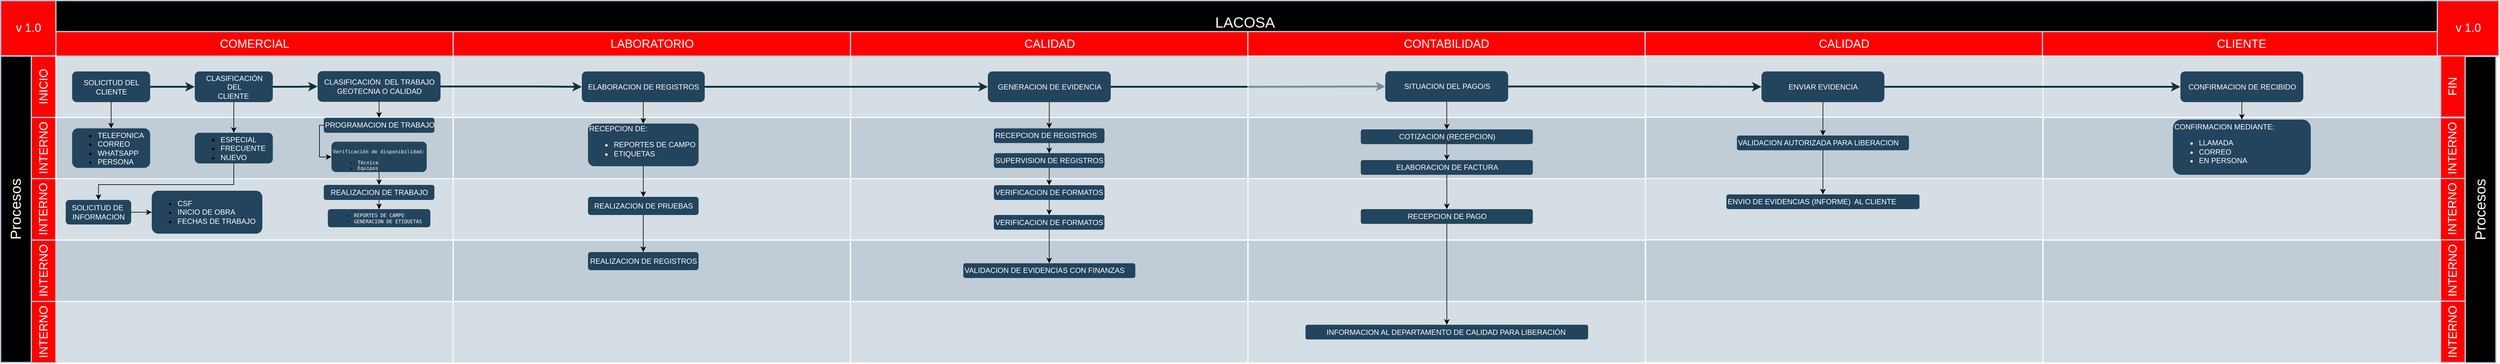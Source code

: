 <mxfile version="24.0.4" type="github">
  <diagram id="6a731a19-8d31-9384-78a2-239565b7b9f0" name="Page-1">
    <mxGraphModel dx="3187" dy="889" grid="1" gridSize="10" guides="1" tooltips="1" connect="1" arrows="1" fold="1" page="1" pageScale="1" pageWidth="1169" pageHeight="827" background="none" math="0" shadow="0">
      <root>
        <mxCell id="0" />
        <mxCell id="1" parent="0" />
        <mxCell id="82" value="" style="strokeColor=#FFFFFF;fillColor=#BAC8D3;fontSize=18;strokeWidth=2;fontFamily=Helvetica;html=1;opacity=60;" parent="1" vertex="1">
          <mxGeometry x="1537.333" y="930.5" width="647" height="100" as="geometry" />
        </mxCell>
        <mxCell id="56" value="LACOSA" style="strokeColor=#BAC8D3;fillColor=#000000;fontSize=24;strokeWidth=2;fontFamily=Helvetica;html=1;fontColor=#FFFFFF;fontStyle=0;spacingBottom=8;spacingRight=0;spacingLeft=83;" parent="1" vertex="1">
          <mxGeometry x="154" y="840" width="3966" height="80" as="geometry" />
        </mxCell>
        <mxCell id="57" value="Procesos" style="strokeColor=#BAC8D3;fillColor=#000000;fontSize=24;strokeWidth=2;horizontal=0;fontFamily=Helvetica;html=1;fontColor=#FFFFFF;fontStyle=0" parent="1" vertex="1">
          <mxGeometry x="154" y="930.5" width="50" height="499.5" as="geometry" />
        </mxCell>
        <mxCell id="58" value="INICIO" style="strokeColor=#BAC8D3;fillColor=#FF0000;fontSize=19;strokeWidth=2;horizontal=0;fontFamily=Helvetica;html=1;labelBackgroundColor=none;fontColor=#FFFFFF;" parent="1" vertex="1">
          <mxGeometry x="204" y="930.5" width="40" height="100" as="geometry" />
        </mxCell>
        <mxCell id="59" value="v 1.0" style="strokeColor=#BAC8D3;fillColor=#FF0000;fontSize=19;strokeWidth=2;fontFamily=Helvetica;html=1;labelBackgroundColor=none;fontColor=#FFFFFF;" parent="1" vertex="1">
          <mxGeometry x="154" y="840" width="90" height="90" as="geometry" />
        </mxCell>
        <mxCell id="60" value="INTERNO" style="strokeColor=#BAC8D3;fillColor=#FF0000;fontSize=19;strokeWidth=2;horizontal=0;fontFamily=Helvetica;html=1;labelBackgroundColor=none;fontColor=#FFFFFF;" parent="1" vertex="1">
          <mxGeometry x="204" y="1030.5" width="40" height="100" as="geometry" />
        </mxCell>
        <mxCell id="61" value="INTERNO" style="strokeColor=#BAC8D3;fillColor=#FF0000;fontSize=19;strokeWidth=2;horizontal=0;fontFamily=Helvetica;html=1;labelBackgroundColor=none;fontColor=#FFFFFF;" parent="1" vertex="1">
          <mxGeometry x="204" y="1130.25" width="40" height="100" as="geometry" />
        </mxCell>
        <mxCell id="68" value="" style="strokeColor=#FFFFFF;fillColor=#BAC8D3;fontSize=18;strokeWidth=2;fontFamily=Helvetica;html=1;opacity=60;" parent="1" vertex="1">
          <mxGeometry x="244" y="930.5" width="646.667" height="100" as="geometry" />
        </mxCell>
        <mxCell id="69" value="" style="strokeColor=#FFFFFF;fillColor=#BAC8D3;fontSize=18;strokeWidth=2;fontFamily=Helvetica;html=1;opacity=90;" parent="1" vertex="1">
          <mxGeometry x="244" y="1030.5" width="646.667" height="100" as="geometry" />
        </mxCell>
        <mxCell id="70" value="" style="strokeColor=#FFFFFF;fillColor=#BAC8D3;fontSize=18;strokeWidth=2;fontFamily=Helvetica;html=1;opacity=60;" parent="1" vertex="1">
          <mxGeometry x="244" y="1130.5" width="646.667" height="100" as="geometry" />
        </mxCell>
        <mxCell id="71" value="" style="strokeColor=#FFFFFF;fillColor=#BAC8D3;fontSize=18;strokeWidth=2;fontFamily=Helvetica;html=1;opacity=90;" parent="1" vertex="1">
          <mxGeometry x="244" y="1230.5" width="646.667" height="100" as="geometry" />
        </mxCell>
        <mxCell id="72" value="" style="strokeColor=#FFFFFF;fillColor=#BAC8D3;fontSize=18;strokeWidth=2;fontFamily=Helvetica;html=1;opacity=60;" parent="1" vertex="1">
          <mxGeometry x="244" y="1330.5" width="646.667" height="100" as="geometry" />
        </mxCell>
        <mxCell id="75" value="" style="strokeColor=#FFFFFF;fillColor=#BAC8D3;fontSize=18;strokeWidth=2;fontFamily=Helvetica;html=1;opacity=60;" parent="1" vertex="1">
          <mxGeometry x="890.667" y="930.5" width="647" height="100" as="geometry" />
        </mxCell>
        <mxCell id="76" value="" style="strokeColor=#FFFFFF;fillColor=#BAC8D3;fontSize=18;strokeWidth=2;fontFamily=Helvetica;html=1;opacity=90;" parent="1" vertex="1">
          <mxGeometry x="890.667" y="1030.5" width="646.667" height="100" as="geometry" />
        </mxCell>
        <mxCell id="77" value="" style="strokeColor=#FFFFFF;fillColor=#BAC8D3;fontSize=18;strokeWidth=2;fontFamily=Helvetica;html=1;opacity=60;" parent="1" vertex="1">
          <mxGeometry x="890.667" y="1130.5" width="646.667" height="100" as="geometry" />
        </mxCell>
        <mxCell id="78" value="" style="strokeColor=#FFFFFF;fillColor=#BAC8D3;fontSize=18;strokeWidth=2;fontFamily=Helvetica;html=1;opacity=90;" parent="1" vertex="1">
          <mxGeometry x="890.667" y="1230.5" width="646.667" height="100" as="geometry" />
        </mxCell>
        <mxCell id="79" value="" style="strokeColor=#FFFFFF;fillColor=#BAC8D3;fontSize=18;strokeWidth=2;fontFamily=Helvetica;html=1;opacity=60;" parent="1" vertex="1">
          <mxGeometry x="890.667" y="1330.5" width="646.667" height="100" as="geometry" />
        </mxCell>
        <mxCell id="89" style="edgeStyle=orthogonalEdgeStyle;rounded=1;jumpStyle=none;html=1;entryX=0;entryY=0.5;labelBackgroundColor=#ffffff;startArrow=none;startFill=0;endArrow=classic;jettySize=auto;orthogonalLoop=1;strokeColor=#0C343D;strokeWidth=3;fontFamily=Helvetica;fontSize=11;fontColor=#000000;" parent="1" source="69" edge="1">
          <mxGeometry relative="1" as="geometry">
            <Array as="points">
              <mxPoint x="549" y="1131" />
            </Array>
            <mxPoint x="524.395" y="1016" as="sourcePoint" />
            <mxPoint x="605.354" y="1130.5" as="targetPoint" />
          </mxGeometry>
        </mxCell>
        <mxCell id="XTJKwg85AFcShDBnjpuE-243" value="" style="edgeStyle=orthogonalEdgeStyle;rounded=0;orthogonalLoop=1;jettySize=auto;html=1;" edge="1" parent="1" source="90" target="XTJKwg85AFcShDBnjpuE-241">
          <mxGeometry relative="1" as="geometry" />
        </mxCell>
        <mxCell id="90" value="&lt;font color=&quot;#ffffff&quot;&gt;SOLICITUD DEL &lt;br&gt;CLIENTE&lt;/font&gt;" style="rounded=1;fillColor=#23445D;strokeColor=none;strokeWidth=2;fontFamily=Helvetica;html=1;gradientColor=none;" parent="1" vertex="1">
          <mxGeometry x="270.395" y="955.5" width="127" height="50" as="geometry" />
        </mxCell>
        <mxCell id="120" value="" style="edgeStyle=elbowEdgeStyle;elbow=horizontal;strokeWidth=3;strokeColor=#0C343D;fontFamily=Helvetica;html=1;exitX=1;exitY=0.5;exitDx=0;exitDy=0;entryX=0;entryY=0.5;entryDx=0;entryDy=0;" parent="1" source="XTJKwg85AFcShDBnjpuE-185" target="XTJKwg85AFcShDBnjpuE-186" edge="1">
          <mxGeometry x="6.449" y="830.5" width="131.973" height="100" as="geometry">
            <mxPoint x="1277.505" y="980.5" as="sourcePoint" />
            <mxPoint x="1680" y="981" as="targetPoint" />
          </mxGeometry>
        </mxCell>
        <mxCell id="140" value="C" style="group;fillColor=#FF0000;container=0;" parent="1" vertex="1" connectable="0">
          <mxGeometry x="244" y="890.5" width="646.667" height="40" as="geometry" />
        </mxCell>
        <mxCell id="XTJKwg85AFcShDBnjpuE-148" value="C" style="group;fillColor=#FF0000;" vertex="1" connectable="0" parent="1">
          <mxGeometry x="2184" y="890.5" width="646.667" height="40" as="geometry" />
        </mxCell>
        <mxCell id="XTJKwg85AFcShDBnjpuE-149" value="CONTABILIDAD" style="strokeColor=#BAC8D3;fillColor=#FF0000;fontSize=19;strokeWidth=2;fontFamily=Helvetica;html=1;labelBackgroundColor=none;fontColor=#FFFFFF;" vertex="1" parent="XTJKwg85AFcShDBnjpuE-148">
          <mxGeometry width="646.666" height="40" as="geometry" />
        </mxCell>
        <mxCell id="XTJKwg85AFcShDBnjpuE-150" value="CALIDAD" style="strokeColor=#BAC8D3;fillColor=#FF0000;fontSize=19;strokeWidth=2;fontFamily=Helvetica;html=1;labelBackgroundColor=none;fontColor=#FFFFFF;" vertex="1" parent="XTJKwg85AFcShDBnjpuE-148">
          <mxGeometry x="646.666" width="646.666" height="40" as="geometry" />
        </mxCell>
        <mxCell id="XTJKwg85AFcShDBnjpuE-151" value="CLIENTE" style="strokeColor=#BAC8D3;fillColor=#FF0000;fontSize=19;strokeWidth=2;fontFamily=Helvetica;html=1;labelBackgroundColor=none;fontColor=#FFFFFF;" vertex="1" parent="XTJKwg85AFcShDBnjpuE-148">
          <mxGeometry x="1293.331" width="646.667" height="40" as="geometry" />
        </mxCell>
        <mxCell id="XTJKwg85AFcShDBnjpuE-245" value="" style="edgeStyle=orthogonalEdgeStyle;rounded=0;orthogonalLoop=1;jettySize=auto;html=1;" edge="1" parent="1" source="XTJKwg85AFcShDBnjpuE-173" target="XTJKwg85AFcShDBnjpuE-242">
          <mxGeometry relative="1" as="geometry" />
        </mxCell>
        <mxCell id="XTJKwg85AFcShDBnjpuE-173" value="&lt;font color=&quot;#ffffff&quot;&gt;CLASIFICACIÓN&lt;br&gt;DEL&lt;br&gt;CLIENTE&amp;nbsp;&lt;/font&gt;" style="rounded=1;fillColor=#23445D;strokeColor=none;strokeWidth=2;fontFamily=Helvetica;html=1;gradientColor=none;" vertex="1" parent="1">
          <mxGeometry x="470.005" y="955.5" width="127" height="50" as="geometry" />
        </mxCell>
        <mxCell id="XTJKwg85AFcShDBnjpuE-251" value="" style="edgeStyle=orthogonalEdgeStyle;rounded=0;orthogonalLoop=1;jettySize=auto;html=1;" edge="1" parent="1" source="XTJKwg85AFcShDBnjpuE-174" target="XTJKwg85AFcShDBnjpuE-250">
          <mxGeometry relative="1" as="geometry" />
        </mxCell>
        <mxCell id="XTJKwg85AFcShDBnjpuE-174" value="&lt;font color=&quot;#ffffff&quot;&gt;CLASIFICACIÓN&amp;nbsp; DEL TRABAJO&lt;br&gt;GEOTECNIA O CALIDAD&lt;/font&gt;" style="rounded=1;fillColor=#23445D;strokeColor=none;strokeWidth=2;fontFamily=Helvetica;html=1;gradientColor=none;" vertex="1" parent="1">
          <mxGeometry x="670" y="955" width="200" height="50" as="geometry" />
        </mxCell>
        <mxCell id="XTJKwg85AFcShDBnjpuE-176" value="" style="edgeStyle=elbowEdgeStyle;elbow=horizontal;strokeWidth=3;strokeColor=#0C343D;fontFamily=Helvetica;html=1;entryX=0;entryY=0.5;entryDx=0;entryDy=0;exitX=1;exitY=0.5;exitDx=0;exitDy=0;" edge="1" parent="1" source="90" target="XTJKwg85AFcShDBnjpuE-173">
          <mxGeometry x="6.449" y="830.5" width="131.973" height="100" as="geometry">
            <mxPoint x="410" y="980" as="sourcePoint" />
            <mxPoint x="494.39" y="980" as="targetPoint" />
          </mxGeometry>
        </mxCell>
        <mxCell id="XTJKwg85AFcShDBnjpuE-178" value="" style="edgeStyle=elbowEdgeStyle;elbow=horizontal;strokeWidth=3;strokeColor=#0C343D;fontFamily=Helvetica;html=1;entryX=0;entryY=0.5;entryDx=0;entryDy=0;exitX=1;exitY=0.5;exitDx=0;exitDy=0;" edge="1" parent="1" source="XTJKwg85AFcShDBnjpuE-173" target="XTJKwg85AFcShDBnjpuE-174">
          <mxGeometry x="6.449" y="830.5" width="131.973" height="100" as="geometry">
            <mxPoint x="597" y="1005.5" as="sourcePoint" />
            <mxPoint x="670" y="1005.5" as="targetPoint" />
          </mxGeometry>
        </mxCell>
        <mxCell id="XTJKwg85AFcShDBnjpuE-184" value="" style="edgeStyle=elbowEdgeStyle;elbow=horizontal;strokeWidth=3;strokeColor=#0C343D;fontFamily=Helvetica;html=1;exitX=1;exitY=0.5;exitDx=0;exitDy=0;entryX=0;entryY=0.5;entryDx=0;entryDy=0;" edge="1" parent="1" source="XTJKwg85AFcShDBnjpuE-174" target="XTJKwg85AFcShDBnjpuE-185">
          <mxGeometry x="6.449" y="830.5" width="131.973" height="100" as="geometry">
            <mxPoint x="880.0" y="970" as="sourcePoint" />
            <mxPoint x="1070" y="980" as="targetPoint" />
            <Array as="points">
              <mxPoint x="1010" y="990" />
            </Array>
          </mxGeometry>
        </mxCell>
        <mxCell id="XTJKwg85AFcShDBnjpuE-271" value="" style="edgeStyle=orthogonalEdgeStyle;rounded=0;orthogonalLoop=1;jettySize=auto;html=1;" edge="1" parent="1" source="XTJKwg85AFcShDBnjpuE-185" target="XTJKwg85AFcShDBnjpuE-270">
          <mxGeometry relative="1" as="geometry" />
        </mxCell>
        <mxCell id="XTJKwg85AFcShDBnjpuE-185" value="&lt;font color=&quot;#ffffff&quot;&gt;ELABORACION DE REGISTROS&lt;/font&gt;" style="rounded=1;fillColor=#23445D;strokeColor=none;strokeWidth=2;fontFamily=Helvetica;html=1;gradientColor=none;" vertex="1" parent="1">
          <mxGeometry x="1100" y="955.5" width="200" height="50" as="geometry" />
        </mxCell>
        <mxCell id="83" value="" style="strokeColor=#FFFFFF;fillColor=#BAC8D3;fontSize=18;strokeWidth=2;fontFamily=Helvetica;html=1;opacity=90;" parent="1" vertex="1">
          <mxGeometry x="1537.333" y="1030.5" width="646.667" height="100" as="geometry" />
        </mxCell>
        <mxCell id="84" value="" style="strokeColor=#FFFFFF;fillColor=#BAC8D3;fontSize=18;strokeWidth=2;fontFamily=Helvetica;html=1;opacity=60;" parent="1" vertex="1">
          <mxGeometry x="1537.333" y="1130.5" width="646.667" height="100" as="geometry" />
        </mxCell>
        <mxCell id="85" value="" style="strokeColor=#FFFFFF;fillColor=#BAC8D3;fontSize=18;strokeWidth=2;fontFamily=Helvetica;html=1;opacity=90;" parent="1" vertex="1">
          <mxGeometry x="1537.333" y="1230.5" width="646.667" height="100" as="geometry" />
        </mxCell>
        <mxCell id="86" value="" style="strokeColor=#FFFFFF;fillColor=#BAC8D3;fontSize=18;strokeWidth=2;fontFamily=Helvetica;html=1;opacity=60;" parent="1" vertex="1">
          <mxGeometry x="1537.333" y="1330.5" width="646.667" height="100" as="geometry" />
        </mxCell>
        <mxCell id="121" value="" style="edgeStyle=elbowEdgeStyle;elbow=horizontal;strokeWidth=3;strokeColor=#0C343D;fontFamily=Helvetica;html=1;exitX=1;exitY=0.5;exitDx=0;exitDy=0;entryX=0;entryY=0.5;entryDx=0;entryDy=0;" parent="1" source="XTJKwg85AFcShDBnjpuE-186" target="XTJKwg85AFcShDBnjpuE-187" edge="1">
          <mxGeometry x="6.449" y="830.5" width="131.973" height="100" as="geometry">
            <mxPoint x="1916.999" y="980.5" as="sourcePoint" />
            <mxPoint x="2380.005" y="980" as="targetPoint" />
          </mxGeometry>
        </mxCell>
        <mxCell id="XTJKwg85AFcShDBnjpuE-277" value="" style="edgeStyle=orthogonalEdgeStyle;rounded=0;orthogonalLoop=1;jettySize=auto;html=1;" edge="1" parent="1" source="XTJKwg85AFcShDBnjpuE-186" target="XTJKwg85AFcShDBnjpuE-276">
          <mxGeometry relative="1" as="geometry" />
        </mxCell>
        <mxCell id="XTJKwg85AFcShDBnjpuE-186" value="&lt;font color=&quot;#ffffff&quot;&gt;GENERACION DE EVIDENCIA&lt;/font&gt;" style="rounded=1;fillColor=#23445D;strokeColor=none;strokeWidth=2;fontFamily=Helvetica;html=1;gradientColor=none;" vertex="1" parent="1">
          <mxGeometry x="1760.83" y="955.5" width="200" height="50" as="geometry" />
        </mxCell>
        <mxCell id="141" value="COMERCIAL" style="strokeColor=#BAC8D3;fillColor=#FF0000;fontSize=19;strokeWidth=2;fontFamily=Helvetica;html=1;labelBackgroundColor=none;fontColor=#FFFFFF;" parent="1" vertex="1">
          <mxGeometry x="244" y="890.5" width="646.666" height="40" as="geometry" />
        </mxCell>
        <mxCell id="142" value="LABORATORIO" style="strokeColor=#BAC8D3;fillColor=#FF0000;fontSize=19;strokeWidth=2;fontFamily=Helvetica;html=1;labelBackgroundColor=none;fontColor=#FFFFFF;" parent="1" vertex="1">
          <mxGeometry x="890.666" y="890.5" width="646.666" height="40" as="geometry" />
        </mxCell>
        <mxCell id="143" value="CALIDAD" style="strokeColor=#BAC8D3;fillColor=#FF0000;fontSize=19;strokeWidth=2;fontFamily=Helvetica;html=1;labelBackgroundColor=none;fontColor=#FFFFFF;" parent="1" vertex="1">
          <mxGeometry x="1537.331" y="890.5" width="646.667" height="40" as="geometry" />
        </mxCell>
        <mxCell id="XTJKwg85AFcShDBnjpuE-232" value="INTERNO" style="strokeColor=#BAC8D3;fillColor=#FF0000;fontSize=19;strokeWidth=2;horizontal=0;fontFamily=Helvetica;html=1;labelBackgroundColor=none;fontColor=#FFFFFF;" vertex="1" parent="1">
          <mxGeometry x="204" y="1330.5" width="40" height="100" as="geometry" />
        </mxCell>
        <mxCell id="XTJKwg85AFcShDBnjpuE-238" value="INTERNO" style="strokeColor=#BAC8D3;fillColor=#FF0000;fontSize=19;strokeWidth=2;horizontal=0;fontFamily=Helvetica;html=1;labelBackgroundColor=none;fontColor=#FFFFFF;" vertex="1" parent="1">
          <mxGeometry x="204" y="1230.5" width="40" height="100" as="geometry" />
        </mxCell>
        <mxCell id="XTJKwg85AFcShDBnjpuE-241" value="&lt;ul&gt;&lt;li&gt;&lt;font color=&quot;#ffffff&quot;&gt;TELEFONICA&lt;/font&gt;&lt;/li&gt;&lt;li&gt;&lt;font color=&quot;#ffffff&quot;&gt;CORREO&lt;/font&gt;&lt;/li&gt;&lt;li&gt;&lt;font color=&quot;#ffffff&quot;&gt;WHATSAPP&lt;/font&gt;&lt;/li&gt;&lt;li&gt;&lt;font color=&quot;#ffffff&quot;&gt;PERSONA&lt;/font&gt;&lt;/li&gt;&lt;/ul&gt;" style="rounded=1;fillColor=#23445D;strokeColor=none;strokeWidth=2;fontFamily=Helvetica;html=1;gradientColor=none;align=left;" vertex="1" parent="1">
          <mxGeometry x="270.39" y="1048.25" width="127" height="64.5" as="geometry" />
        </mxCell>
        <mxCell id="XTJKwg85AFcShDBnjpuE-248" value="" style="edgeStyle=orthogonalEdgeStyle;rounded=0;orthogonalLoop=1;jettySize=auto;html=1;entryX=0.5;entryY=0;entryDx=0;entryDy=0;" edge="1" parent="1" source="XTJKwg85AFcShDBnjpuE-242" target="XTJKwg85AFcShDBnjpuE-244">
          <mxGeometry relative="1" as="geometry">
            <Array as="points">
              <mxPoint x="534" y="1140" />
              <mxPoint x="313" y="1140" />
            </Array>
          </mxGeometry>
        </mxCell>
        <mxCell id="XTJKwg85AFcShDBnjpuE-242" value="&lt;ul&gt;&lt;li&gt;&lt;font color=&quot;#ffffff&quot;&gt;ESPECIAL&lt;/font&gt;&lt;/li&gt;&lt;li&gt;&lt;font color=&quot;#ffffff&quot;&gt;FRECUENTE&lt;/font&gt;&lt;/li&gt;&lt;li&gt;&lt;font color=&quot;#ffffff&quot;&gt;NUEVO&lt;/font&gt;&lt;/li&gt;&lt;/ul&gt;" style="rounded=1;fillColor=#23445D;strokeColor=none;strokeWidth=2;fontFamily=Helvetica;html=1;gradientColor=none;align=left;" vertex="1" parent="1">
          <mxGeometry x="470.005" y="1055.5" width="127" height="50" as="geometry" />
        </mxCell>
        <mxCell id="XTJKwg85AFcShDBnjpuE-249" value="" style="edgeStyle=orthogonalEdgeStyle;rounded=0;orthogonalLoop=1;jettySize=auto;html=1;" edge="1" parent="1" source="XTJKwg85AFcShDBnjpuE-244" target="XTJKwg85AFcShDBnjpuE-247">
          <mxGeometry relative="1" as="geometry" />
        </mxCell>
        <mxCell id="XTJKwg85AFcShDBnjpuE-244" value="&lt;font color=&quot;#ffffff&quot;&gt;SOLICITUD DE&amp;nbsp;&lt;/font&gt;&lt;div&gt;&lt;font color=&quot;#ffffff&quot;&gt;INFORMACION&lt;/font&gt;&lt;/div&gt;" style="rounded=1;fillColor=#23445D;strokeColor=none;strokeWidth=2;fontFamily=Helvetica;html=1;gradientColor=none;" vertex="1" parent="1">
          <mxGeometry x="260" y="1165" width="106.5" height="40" as="geometry" />
        </mxCell>
        <mxCell id="XTJKwg85AFcShDBnjpuE-247" value="&lt;ul&gt;&lt;li&gt;&lt;font color=&quot;#ffffff&quot;&gt;CSF&lt;/font&gt;&lt;/li&gt;&lt;li&gt;&lt;font color=&quot;#ffffff&quot;&gt;INICIO DE OBRA&lt;/font&gt;&lt;/li&gt;&lt;li&gt;&lt;font color=&quot;#ffffff&quot;&gt;FECHAS DE TRABAJO&lt;/font&gt;&lt;/li&gt;&lt;/ul&gt;" style="rounded=1;fillColor=#23445D;strokeColor=none;strokeWidth=2;fontFamily=Helvetica;html=1;gradientColor=none;align=left;" vertex="1" parent="1">
          <mxGeometry x="400" y="1150" width="180" height="70" as="geometry" />
        </mxCell>
        <mxCell id="XTJKwg85AFcShDBnjpuE-253" value="" style="edgeStyle=orthogonalEdgeStyle;rounded=0;orthogonalLoop=1;jettySize=auto;html=1;entryX=0;entryY=0.5;entryDx=0;entryDy=0;exitX=0;exitY=0.5;exitDx=0;exitDy=0;" edge="1" parent="1" source="XTJKwg85AFcShDBnjpuE-250" target="XTJKwg85AFcShDBnjpuE-252">
          <mxGeometry relative="1" as="geometry">
            <Array as="points">
              <mxPoint x="673" y="1043" />
              <mxPoint x="673" y="1095" />
              <mxPoint x="680" y="1095" />
            </Array>
          </mxGeometry>
        </mxCell>
        <mxCell id="XTJKwg85AFcShDBnjpuE-250" value="&lt;font color=&quot;#ffffff&quot;&gt;PROGRAMACION DE TRABAJO&lt;/font&gt;" style="rounded=1;fillColor=#23445D;strokeColor=none;strokeWidth=2;fontFamily=Helvetica;html=1;gradientColor=none;align=left;" vertex="1" parent="1">
          <mxGeometry x="680" y="1031" width="180" height="24.5" as="geometry" />
        </mxCell>
        <mxCell id="XTJKwg85AFcShDBnjpuE-268" value="" style="edgeStyle=orthogonalEdgeStyle;rounded=0;orthogonalLoop=1;jettySize=auto;html=1;" edge="1" parent="1" source="XTJKwg85AFcShDBnjpuE-252" target="XTJKwg85AFcShDBnjpuE-256">
          <mxGeometry relative="1" as="geometry" />
        </mxCell>
        <mxCell id="XTJKwg85AFcShDBnjpuE-252" value="&lt;pre style=&quot;font-size: 8px;&quot;&gt;&lt;span style=&quot;color: rgb(255, 255, 255); background-color: initial;&quot;&gt;&lt;font style=&quot;font-size: 8px;&quot;&gt;&lt;br&gt;&lt;/font&gt;&lt;/span&gt;&lt;font style=&quot;font-size: 8px;&quot;&gt;&lt;span style=&quot;color: rgb(255, 255, 255); background-color: initial;&quot;&gt;Verificación de disponibilidad:&lt;/span&gt;&lt;/font&gt;&lt;ul style=&quot;&quot;&gt;&lt;li style=&quot;&quot;&gt;&lt;font style=&quot;font-size: 8px;&quot; color=&quot;#ffffff&quot;&gt;Técnica&lt;/font&gt;&lt;/li&gt;&lt;li style=&quot;&quot;&gt;&lt;font style=&quot;font-size: 8px;&quot; color=&quot;#ffffff&quot;&gt;Equipos&lt;/font&gt;&lt;/li&gt;&lt;/ul&gt;&lt;/pre&gt;" style="rounded=1;fillColor=#23445D;strokeColor=none;strokeWidth=2;fontFamily=Helvetica;html=1;gradientColor=none;align=left;" vertex="1" parent="1">
          <mxGeometry x="692.5" y="1070" width="155" height="49.5" as="geometry" />
        </mxCell>
        <mxCell id="XTJKwg85AFcShDBnjpuE-269" value="" style="edgeStyle=orthogonalEdgeStyle;rounded=0;orthogonalLoop=1;jettySize=auto;html=1;" edge="1" parent="1" source="XTJKwg85AFcShDBnjpuE-256" target="XTJKwg85AFcShDBnjpuE-258">
          <mxGeometry relative="1" as="geometry" />
        </mxCell>
        <mxCell id="XTJKwg85AFcShDBnjpuE-256" value="&lt;font color=&quot;#ffffff&quot;&gt;REALIZACION DE TRABAJO&lt;/font&gt;" style="rounded=1;fillColor=#23445D;strokeColor=none;strokeWidth=2;fontFamily=Helvetica;html=1;gradientColor=none;align=center;" vertex="1" parent="1">
          <mxGeometry x="680" y="1140.5" width="180" height="24.5" as="geometry" />
        </mxCell>
        <mxCell id="XTJKwg85AFcShDBnjpuE-258" value="&lt;pre style=&quot;font-size: 8px;&quot;&gt;&lt;ul&gt;&lt;li&gt;&lt;font color=&quot;#ffffff&quot;&gt;REPORTES DE CAMPO&lt;/font&gt;&lt;/li&gt;&lt;li&gt;&lt;font color=&quot;#ffffff&quot;&gt;GENERACION DE ETIQUETAS&lt;/font&gt;&lt;/li&gt;&lt;/ul&gt;&lt;/pre&gt;" style="rounded=1;fillColor=#23445D;strokeColor=none;strokeWidth=2;fontFamily=Helvetica;html=1;gradientColor=none;align=left;" vertex="1" parent="1">
          <mxGeometry x="686.59" y="1180" width="166.83" height="29.5" as="geometry" />
        </mxCell>
        <mxCell id="XTJKwg85AFcShDBnjpuE-273" value="" style="edgeStyle=orthogonalEdgeStyle;rounded=0;orthogonalLoop=1;jettySize=auto;html=1;" edge="1" parent="1" source="XTJKwg85AFcShDBnjpuE-270" target="XTJKwg85AFcShDBnjpuE-272">
          <mxGeometry relative="1" as="geometry" />
        </mxCell>
        <mxCell id="XTJKwg85AFcShDBnjpuE-270" value="&lt;font color=&quot;#ffffff&quot;&gt;RECEPCION DE:&lt;br&gt;&lt;ul&gt;&lt;li&gt;&lt;font color=&quot;#ffffff&quot;&gt;REPORTES DE CAMPO&lt;/font&gt;&lt;/li&gt;&lt;li&gt;&lt;font color=&quot;#ffffff&quot;&gt;ETIQUETAS&lt;/font&gt;&lt;/li&gt;&lt;/ul&gt;&lt;/font&gt;" style="rounded=1;fillColor=#23445D;strokeColor=none;strokeWidth=2;fontFamily=Helvetica;html=1;gradientColor=none;align=left;" vertex="1" parent="1">
          <mxGeometry x="1110" y="1040.5" width="180" height="69.5" as="geometry" />
        </mxCell>
        <mxCell id="XTJKwg85AFcShDBnjpuE-275" value="" style="edgeStyle=orthogonalEdgeStyle;rounded=0;orthogonalLoop=1;jettySize=auto;html=1;" edge="1" parent="1" source="XTJKwg85AFcShDBnjpuE-272" target="XTJKwg85AFcShDBnjpuE-274">
          <mxGeometry relative="1" as="geometry" />
        </mxCell>
        <mxCell id="XTJKwg85AFcShDBnjpuE-272" value="&lt;font color=&quot;#ffffff&quot;&gt;REALIZACION DE PRUEBAS&lt;/font&gt;" style="rounded=1;fillColor=#23445D;strokeColor=none;strokeWidth=2;fontFamily=Helvetica;html=1;gradientColor=none;align=center;" vertex="1" parent="1">
          <mxGeometry x="1110" y="1160" width="180" height="29.5" as="geometry" />
        </mxCell>
        <mxCell id="XTJKwg85AFcShDBnjpuE-274" value="&lt;font color=&quot;#ffffff&quot;&gt;REALIZACION DE REGISTROS&lt;/font&gt;" style="rounded=1;fillColor=#23445D;strokeColor=none;strokeWidth=2;fontFamily=Helvetica;html=1;gradientColor=none;align=center;" vertex="1" parent="1">
          <mxGeometry x="1110" y="1250" width="180" height="29.5" as="geometry" />
        </mxCell>
        <mxCell id="XTJKwg85AFcShDBnjpuE-280" value="" style="edgeStyle=orthogonalEdgeStyle;rounded=0;orthogonalLoop=1;jettySize=auto;html=1;" edge="1" parent="1" source="XTJKwg85AFcShDBnjpuE-276" target="XTJKwg85AFcShDBnjpuE-278">
          <mxGeometry relative="1" as="geometry" />
        </mxCell>
        <mxCell id="XTJKwg85AFcShDBnjpuE-276" value="&lt;font color=&quot;#ffffff&quot;&gt;RECEPCION DE REGISTROS&lt;/font&gt;" style="rounded=1;fillColor=#23445D;strokeColor=none;strokeWidth=2;fontFamily=Helvetica;html=1;gradientColor=none;align=left;" vertex="1" parent="1">
          <mxGeometry x="1770.66" y="1048.25" width="180" height="24" as="geometry" />
        </mxCell>
        <mxCell id="XTJKwg85AFcShDBnjpuE-282" value="" style="edgeStyle=orthogonalEdgeStyle;rounded=0;orthogonalLoop=1;jettySize=auto;html=1;" edge="1" parent="1" source="XTJKwg85AFcShDBnjpuE-278" target="XTJKwg85AFcShDBnjpuE-281">
          <mxGeometry relative="1" as="geometry" />
        </mxCell>
        <mxCell id="XTJKwg85AFcShDBnjpuE-278" value="&lt;font color=&quot;#ffffff&quot;&gt;SUPERVISION DE REGISTROS&lt;/font&gt;" style="rounded=1;fillColor=#23445D;strokeColor=none;strokeWidth=2;fontFamily=Helvetica;html=1;gradientColor=none;align=left;" vertex="1" parent="1">
          <mxGeometry x="1770.66" y="1088.75" width="180" height="24" as="geometry" />
        </mxCell>
        <mxCell id="XTJKwg85AFcShDBnjpuE-286" value="" style="edgeStyle=orthogonalEdgeStyle;rounded=0;orthogonalLoop=1;jettySize=auto;html=1;" edge="1" parent="1" source="XTJKwg85AFcShDBnjpuE-281" target="XTJKwg85AFcShDBnjpuE-283">
          <mxGeometry relative="1" as="geometry" />
        </mxCell>
        <mxCell id="XTJKwg85AFcShDBnjpuE-281" value="&lt;font color=&quot;#ffffff&quot;&gt;VERIFICACION DE FORMATOS&lt;/font&gt;" style="rounded=1;fillColor=#23445D;strokeColor=none;strokeWidth=2;fontFamily=Helvetica;html=1;gradientColor=none;align=left;" vertex="1" parent="1">
          <mxGeometry x="1770.66" y="1141" width="180" height="24" as="geometry" />
        </mxCell>
        <mxCell id="XTJKwg85AFcShDBnjpuE-292" value="" style="edgeStyle=orthogonalEdgeStyle;rounded=0;orthogonalLoop=1;jettySize=auto;html=1;" edge="1" parent="1" source="XTJKwg85AFcShDBnjpuE-283" target="XTJKwg85AFcShDBnjpuE-287">
          <mxGeometry relative="1" as="geometry" />
        </mxCell>
        <mxCell id="XTJKwg85AFcShDBnjpuE-283" value="&lt;font color=&quot;#ffffff&quot;&gt;VERIFICACION DE FORMATOS&lt;/font&gt;" style="rounded=1;fillColor=#23445D;strokeColor=none;strokeWidth=2;fontFamily=Helvetica;html=1;gradientColor=none;align=left;" vertex="1" parent="1">
          <mxGeometry x="1770.66" y="1189.5" width="180" height="24" as="geometry" />
        </mxCell>
        <mxCell id="XTJKwg85AFcShDBnjpuE-287" value="&lt;font color=&quot;#ffffff&quot;&gt;VALIDACION DE EVIDENCIAS CON FINANZAS&lt;/font&gt;" style="rounded=1;fillColor=#23445D;strokeColor=none;strokeWidth=2;fontFamily=Helvetica;html=1;gradientColor=none;align=left;" vertex="1" parent="1">
          <mxGeometry x="1720.83" y="1268.25" width="280" height="24" as="geometry" />
        </mxCell>
        <mxCell id="XTJKwg85AFcShDBnjpuE-152" value="" style="strokeColor=#FFFFFF;fillColor=#BAC8D3;fontSize=18;strokeWidth=2;fontFamily=Helvetica;html=1;opacity=60;" vertex="1" parent="1">
          <mxGeometry x="2184.333" y="930.5" width="647" height="100" as="geometry" />
        </mxCell>
        <mxCell id="XTJKwg85AFcShDBnjpuE-153" value="" style="strokeColor=#FFFFFF;fillColor=#BAC8D3;fontSize=18;strokeWidth=2;fontFamily=Helvetica;html=1;opacity=90;" vertex="1" parent="1">
          <mxGeometry x="2184.333" y="1030.5" width="646.667" height="100" as="geometry" />
        </mxCell>
        <mxCell id="XTJKwg85AFcShDBnjpuE-154" value="" style="strokeColor=#FFFFFF;fillColor=#BAC8D3;fontSize=18;strokeWidth=2;fontFamily=Helvetica;html=1;opacity=60;" vertex="1" parent="1">
          <mxGeometry x="2184.333" y="1130.5" width="646.667" height="100" as="geometry" />
        </mxCell>
        <mxCell id="XTJKwg85AFcShDBnjpuE-155" value="" style="strokeColor=#FFFFFF;fillColor=#BAC8D3;fontSize=18;strokeWidth=2;fontFamily=Helvetica;html=1;opacity=90;" vertex="1" parent="1">
          <mxGeometry x="2184.333" y="1230.5" width="646.667" height="100" as="geometry" />
        </mxCell>
        <mxCell id="XTJKwg85AFcShDBnjpuE-156" value="" style="strokeColor=#FFFFFF;fillColor=#BAC8D3;fontSize=18;strokeWidth=2;fontFamily=Helvetica;html=1;opacity=60;" vertex="1" parent="1">
          <mxGeometry x="2184.333" y="1330.5" width="646.667" height="100" as="geometry" />
        </mxCell>
        <mxCell id="XTJKwg85AFcShDBnjpuE-159" value="" style="strokeColor=#FFFFFF;fillColor=#BAC8D3;fontSize=18;strokeWidth=2;fontFamily=Helvetica;html=1;opacity=60;" vertex="1" parent="1">
          <mxGeometry x="2831.333" y="930" width="647" height="100" as="geometry" />
        </mxCell>
        <mxCell id="XTJKwg85AFcShDBnjpuE-160" value="" style="strokeColor=#FFFFFF;fillColor=#BAC8D3;fontSize=18;strokeWidth=2;fontFamily=Helvetica;html=1;opacity=90;" vertex="1" parent="1">
          <mxGeometry x="2831.333" y="1030" width="646.667" height="100" as="geometry" />
        </mxCell>
        <mxCell id="XTJKwg85AFcShDBnjpuE-161" value="" style="strokeColor=#FFFFFF;fillColor=#BAC8D3;fontSize=18;strokeWidth=2;fontFamily=Helvetica;html=1;opacity=60;" vertex="1" parent="1">
          <mxGeometry x="2831.333" y="1130" width="646.667" height="100" as="geometry" />
        </mxCell>
        <mxCell id="XTJKwg85AFcShDBnjpuE-162" value="" style="strokeColor=#FFFFFF;fillColor=#BAC8D3;fontSize=18;strokeWidth=2;fontFamily=Helvetica;html=1;opacity=90;" vertex="1" parent="1">
          <mxGeometry x="2831.333" y="1230" width="646.667" height="100" as="geometry" />
        </mxCell>
        <mxCell id="XTJKwg85AFcShDBnjpuE-163" value="" style="strokeColor=#FFFFFF;fillColor=#BAC8D3;fontSize=18;strokeWidth=2;fontFamily=Helvetica;html=1;opacity=60;" vertex="1" parent="1">
          <mxGeometry x="2831.333" y="1330" width="646.667" height="100" as="geometry" />
        </mxCell>
        <mxCell id="XTJKwg85AFcShDBnjpuE-166" value="" style="strokeColor=#FFFFFF;fillColor=#BAC8D3;fontSize=18;strokeWidth=2;fontFamily=Helvetica;html=1;opacity=60;" vertex="1" parent="1">
          <mxGeometry x="3478.333" y="930.5" width="647" height="100" as="geometry" />
        </mxCell>
        <mxCell id="XTJKwg85AFcShDBnjpuE-167" value="" style="strokeColor=#FFFFFF;fillColor=#BAC8D3;fontSize=18;strokeWidth=2;fontFamily=Helvetica;html=1;opacity=90;" vertex="1" parent="1">
          <mxGeometry x="3478.333" y="1030.5" width="646.667" height="100" as="geometry" />
        </mxCell>
        <mxCell id="XTJKwg85AFcShDBnjpuE-168" value="" style="strokeColor=#FFFFFF;fillColor=#BAC8D3;fontSize=18;strokeWidth=2;fontFamily=Helvetica;html=1;opacity=60;" vertex="1" parent="1">
          <mxGeometry x="3478.333" y="1130.5" width="646.667" height="100" as="geometry" />
        </mxCell>
        <mxCell id="XTJKwg85AFcShDBnjpuE-169" value="" style="strokeColor=#FFFFFF;fillColor=#BAC8D3;fontSize=18;strokeWidth=2;fontFamily=Helvetica;html=1;opacity=90;" vertex="1" parent="1">
          <mxGeometry x="3478.333" y="1230.5" width="646.667" height="100" as="geometry" />
        </mxCell>
        <mxCell id="XTJKwg85AFcShDBnjpuE-170" value="" style="strokeColor=#FFFFFF;fillColor=#BAC8D3;fontSize=18;strokeWidth=2;fontFamily=Helvetica;html=1;opacity=60;" vertex="1" parent="1">
          <mxGeometry x="3478.333" y="1330.5" width="646.667" height="100" as="geometry" />
        </mxCell>
        <mxCell id="XTJKwg85AFcShDBnjpuE-289" value="" style="edgeStyle=orthogonalEdgeStyle;rounded=0;orthogonalLoop=1;jettySize=auto;html=1;" edge="1" parent="1" source="XTJKwg85AFcShDBnjpuE-187" target="XTJKwg85AFcShDBnjpuE-288">
          <mxGeometry relative="1" as="geometry" />
        </mxCell>
        <mxCell id="XTJKwg85AFcShDBnjpuE-187" value="&lt;font color=&quot;#ffffff&quot;&gt;SITUACION DEL PAGO/S&lt;/font&gt;" style="rounded=1;fillColor=#23445D;strokeColor=none;strokeWidth=2;fontFamily=Helvetica;html=1;gradientColor=none;" vertex="1" parent="1">
          <mxGeometry x="2407.67" y="955" width="200" height="50" as="geometry" />
        </mxCell>
        <mxCell id="XTJKwg85AFcShDBnjpuE-188" value="" style="edgeStyle=elbowEdgeStyle;elbow=horizontal;strokeWidth=3;strokeColor=#0C343D;fontFamily=Helvetica;html=1;exitX=1;exitY=0.5;exitDx=0;exitDy=0;entryX=0;entryY=0.5;entryDx=0;entryDy=0;" edge="1" parent="1" source="XTJKwg85AFcShDBnjpuE-187" target="XTJKwg85AFcShDBnjpuE-189">
          <mxGeometry x="-1530.884" y="-99.5" width="131.973" height="100" as="geometry">
            <mxPoint x="2630.003" y="980.25" as="sourcePoint" />
            <mxPoint x="3000" y="979" as="targetPoint" />
          </mxGeometry>
        </mxCell>
        <mxCell id="XTJKwg85AFcShDBnjpuE-300" value="" style="edgeStyle=orthogonalEdgeStyle;rounded=0;orthogonalLoop=1;jettySize=auto;html=1;" edge="1" parent="1" source="XTJKwg85AFcShDBnjpuE-189" target="XTJKwg85AFcShDBnjpuE-298">
          <mxGeometry relative="1" as="geometry" />
        </mxCell>
        <mxCell id="XTJKwg85AFcShDBnjpuE-189" value="&lt;font color=&quot;#ffffff&quot;&gt;ENVIAR EVIDENCIA&lt;/font&gt;" style="rounded=1;fillColor=#23445D;strokeColor=none;strokeWidth=2;fontFamily=Helvetica;html=1;gradientColor=none;" vertex="1" parent="1">
          <mxGeometry x="3020" y="955.5" width="200" height="50" as="geometry" />
        </mxCell>
        <mxCell id="XTJKwg85AFcShDBnjpuE-306" value="" style="edgeStyle=orthogonalEdgeStyle;rounded=0;orthogonalLoop=1;jettySize=auto;html=1;" edge="1" parent="1" source="XTJKwg85AFcShDBnjpuE-215" target="XTJKwg85AFcShDBnjpuE-305">
          <mxGeometry relative="1" as="geometry" />
        </mxCell>
        <mxCell id="XTJKwg85AFcShDBnjpuE-215" value="&lt;font color=&quot;#ffffff&quot;&gt;CONFIRMACION DE RECIBIDO&lt;/font&gt;" style="rounded=1;fillColor=#23445D;strokeColor=none;strokeWidth=2;fontFamily=Helvetica;html=1;gradientColor=none;" vertex="1" parent="1">
          <mxGeometry x="3701.83" y="955.5" width="200" height="50" as="geometry" />
        </mxCell>
        <mxCell id="XTJKwg85AFcShDBnjpuE-216" value="" style="edgeStyle=elbowEdgeStyle;elbow=horizontal;strokeWidth=3;strokeColor=#0C343D;fontFamily=Helvetica;html=1;entryX=0;entryY=0.5;entryDx=0;entryDy=0;exitX=1;exitY=0.5;exitDx=0;exitDy=0;" edge="1" parent="1" source="XTJKwg85AFcShDBnjpuE-189" target="XTJKwg85AFcShDBnjpuE-215">
          <mxGeometry x="-3715.218" y="-1029.5" width="131.973" height="100" as="geometry">
            <mxPoint x="3260.003" y="979.91" as="sourcePoint" />
            <mxPoint x="3673.003" y="980.91" as="targetPoint" />
          </mxGeometry>
        </mxCell>
        <mxCell id="XTJKwg85AFcShDBnjpuE-291" value="" style="edgeStyle=orthogonalEdgeStyle;rounded=0;orthogonalLoop=1;jettySize=auto;html=1;" edge="1" parent="1" source="XTJKwg85AFcShDBnjpuE-288" target="XTJKwg85AFcShDBnjpuE-290">
          <mxGeometry relative="1" as="geometry" />
        </mxCell>
        <mxCell id="XTJKwg85AFcShDBnjpuE-288" value="&lt;font color=&quot;#ffffff&quot;&gt;COTIZACION (RECEPCION)&lt;/font&gt;" style="rounded=1;fillColor=#23445D;strokeColor=none;strokeWidth=2;fontFamily=Helvetica;html=1;gradientColor=none;align=center;" vertex="1" parent="1">
          <mxGeometry x="2367.83" y="1050" width="280" height="24" as="geometry" />
        </mxCell>
        <mxCell id="XTJKwg85AFcShDBnjpuE-295" value="" style="edgeStyle=orthogonalEdgeStyle;rounded=0;orthogonalLoop=1;jettySize=auto;html=1;" edge="1" parent="1" source="XTJKwg85AFcShDBnjpuE-290" target="XTJKwg85AFcShDBnjpuE-293">
          <mxGeometry relative="1" as="geometry" />
        </mxCell>
        <mxCell id="XTJKwg85AFcShDBnjpuE-290" value="&lt;font color=&quot;#ffffff&quot;&gt;ELABORACION DE FACTURA&lt;/font&gt;" style="rounded=1;fillColor=#23445D;strokeColor=none;strokeWidth=2;fontFamily=Helvetica;html=1;gradientColor=none;align=center;" vertex="1" parent="1">
          <mxGeometry x="2367.83" y="1100" width="280" height="24" as="geometry" />
        </mxCell>
        <mxCell id="XTJKwg85AFcShDBnjpuE-297" value="" style="edgeStyle=orthogonalEdgeStyle;rounded=0;orthogonalLoop=1;jettySize=auto;html=1;" edge="1" parent="1" source="XTJKwg85AFcShDBnjpuE-293" target="XTJKwg85AFcShDBnjpuE-296">
          <mxGeometry relative="1" as="geometry" />
        </mxCell>
        <mxCell id="XTJKwg85AFcShDBnjpuE-293" value="&lt;font color=&quot;#ffffff&quot;&gt;RECEPCION DE PAGO&lt;/font&gt;" style="rounded=1;fillColor=#23445D;strokeColor=none;strokeWidth=2;fontFamily=Helvetica;html=1;gradientColor=none;align=center;" vertex="1" parent="1">
          <mxGeometry x="2367.83" y="1180" width="280" height="24" as="geometry" />
        </mxCell>
        <mxCell id="XTJKwg85AFcShDBnjpuE-296" value="&lt;font color=&quot;#ffffff&quot;&gt;INFORMACION AL DEPARTAMENTO DE CALIDAD PARA LIBERACIÓN&amp;nbsp;&lt;/font&gt;" style="rounded=1;fillColor=#23445D;strokeColor=none;strokeWidth=2;fontFamily=Helvetica;html=1;gradientColor=none;align=center;" vertex="1" parent="1">
          <mxGeometry x="2277.833" y="1368.5" width="460" height="24" as="geometry" />
        </mxCell>
        <mxCell id="XTJKwg85AFcShDBnjpuE-303" value="" style="edgeStyle=orthogonalEdgeStyle;rounded=0;orthogonalLoop=1;jettySize=auto;html=1;" edge="1" parent="1" source="XTJKwg85AFcShDBnjpuE-298" target="XTJKwg85AFcShDBnjpuE-302">
          <mxGeometry relative="1" as="geometry" />
        </mxCell>
        <mxCell id="XTJKwg85AFcShDBnjpuE-298" value="&lt;font color=&quot;#ffffff&quot;&gt;VALIDACION AUTORIZADA PARA LIBERACION&lt;/font&gt;" style="rounded=1;fillColor=#23445D;strokeColor=none;strokeWidth=2;fontFamily=Helvetica;html=1;gradientColor=none;align=left;" vertex="1" parent="1">
          <mxGeometry x="2980" y="1060" width="280" height="24" as="geometry" />
        </mxCell>
        <mxCell id="XTJKwg85AFcShDBnjpuE-302" value="&lt;font color=&quot;#ffffff&quot;&gt;ENVIO DE EVIDENCIAS (INFORME)&amp;nbsp; AL CLIENTE&lt;/font&gt;" style="rounded=1;fillColor=#23445D;strokeColor=none;strokeWidth=2;fontFamily=Helvetica;html=1;gradientColor=none;align=left;" vertex="1" parent="1">
          <mxGeometry x="2962.833" y="1156" width="314.33" height="24" as="geometry" />
        </mxCell>
        <mxCell id="XTJKwg85AFcShDBnjpuE-305" value="&lt;font color=&quot;#ffffff&quot;&gt;CONFIRMACION MEDIANTE:&lt;br&gt;&lt;ul&gt;&lt;li&gt;&lt;font color=&quot;#ffffff&quot;&gt;LLAMADA&lt;/font&gt;&lt;/li&gt;&lt;li&gt;&lt;font color=&quot;#ffffff&quot;&gt;CORREO&lt;/font&gt;&lt;/li&gt;&lt;li&gt;&lt;font color=&quot;#ffffff&quot;&gt;EN PERSONA&lt;/font&gt;&lt;/li&gt;&lt;/ul&gt;&lt;/font&gt;" style="rounded=1;fillColor=#23445D;strokeColor=none;strokeWidth=2;fontFamily=Helvetica;html=1;gradientColor=none;align=left;" vertex="1" parent="1">
          <mxGeometry x="3689.663" y="1034" width="224.33" height="90" as="geometry" />
        </mxCell>
        <mxCell id="XTJKwg85AFcShDBnjpuE-307" value="FIN" style="strokeColor=#BAC8D3;fillColor=#FF0000;fontSize=19;strokeWidth=2;horizontal=0;fontFamily=Helvetica;html=1;labelBackgroundColor=none;fontColor=#FFFFFF;" vertex="1" parent="1">
          <mxGeometry x="4125.33" y="930" width="40" height="100" as="geometry" />
        </mxCell>
        <mxCell id="XTJKwg85AFcShDBnjpuE-321" value="Procesos" style="strokeColor=#BAC8D3;fillColor=#000000;fontSize=24;strokeWidth=2;horizontal=0;fontFamily=Helvetica;html=1;fontColor=#FFFFFF;fontStyle=0" vertex="1" parent="1">
          <mxGeometry x="4165.33" y="931" width="50" height="499.5" as="geometry" />
        </mxCell>
        <mxCell id="XTJKwg85AFcShDBnjpuE-322" value="v 1.0" style="strokeColor=#BAC8D3;fillColor=#FF0000;fontSize=19;strokeWidth=2;fontFamily=Helvetica;html=1;labelBackgroundColor=none;fontColor=#FFFFFF;" vertex="1" parent="1">
          <mxGeometry x="4120" y="840" width="100" height="90" as="geometry" />
        </mxCell>
        <mxCell id="XTJKwg85AFcShDBnjpuE-323" value="INTERNO" style="strokeColor=#BAC8D3;fillColor=#FF0000;fontSize=19;strokeWidth=2;horizontal=0;fontFamily=Helvetica;html=1;labelBackgroundColor=none;fontColor=#FFFFFF;" vertex="1" parent="1">
          <mxGeometry x="4125" y="1031" width="40" height="100" as="geometry" />
        </mxCell>
        <mxCell id="XTJKwg85AFcShDBnjpuE-324" value="INTERNO" style="strokeColor=#BAC8D3;fillColor=#FF0000;fontSize=19;strokeWidth=2;horizontal=0;fontFamily=Helvetica;html=1;labelBackgroundColor=none;fontColor=#FFFFFF;" vertex="1" parent="1">
          <mxGeometry x="4125" y="1130" width="40" height="100" as="geometry" />
        </mxCell>
        <mxCell id="XTJKwg85AFcShDBnjpuE-325" value="INTERNO" style="strokeColor=#BAC8D3;fillColor=#FF0000;fontSize=19;strokeWidth=2;horizontal=0;fontFamily=Helvetica;html=1;labelBackgroundColor=none;fontColor=#FFFFFF;" vertex="1" parent="1">
          <mxGeometry x="4125.33" y="1330" width="40" height="100" as="geometry" />
        </mxCell>
        <mxCell id="XTJKwg85AFcShDBnjpuE-326" value="INTERNO" style="strokeColor=#BAC8D3;fillColor=#FF0000;fontSize=19;strokeWidth=2;horizontal=0;fontFamily=Helvetica;html=1;labelBackgroundColor=none;fontColor=#FFFFFF;" vertex="1" parent="1">
          <mxGeometry x="4125.33" y="1230" width="40" height="100" as="geometry" />
        </mxCell>
      </root>
    </mxGraphModel>
  </diagram>
</mxfile>
